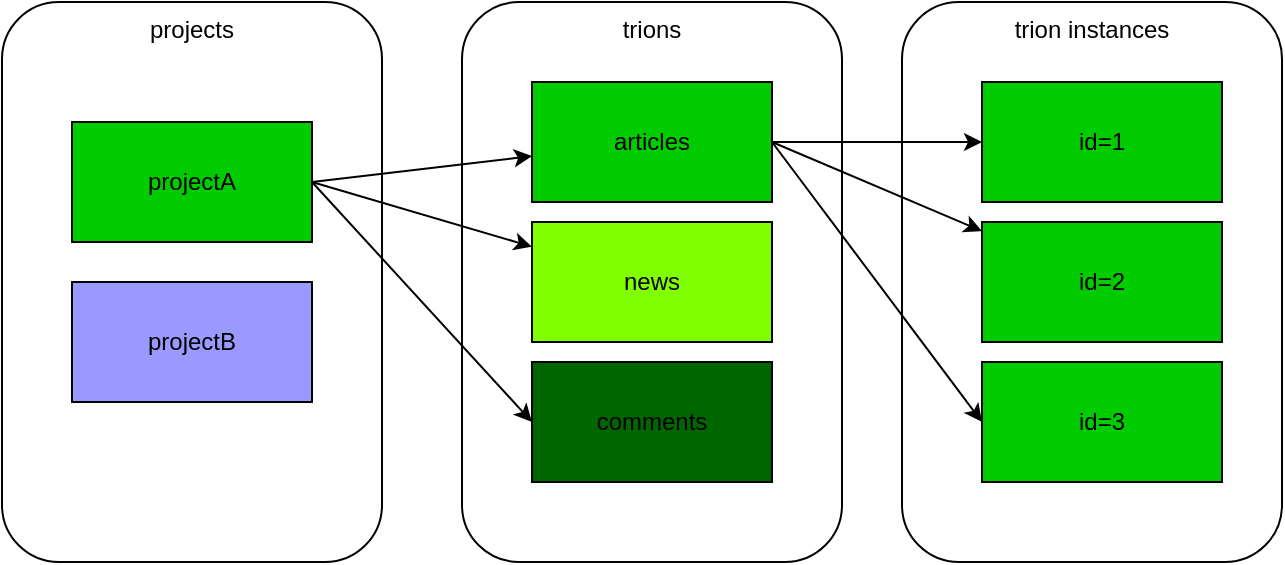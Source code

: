 <mxfile version="12.7.9" type="device"><diagram id="CC2EoUPW8C6ul1phjvUG" name="structure_concept"><mxGraphModel dx="868" dy="439" grid="1" gridSize="10" guides="1" tooltips="1" connect="1" arrows="1" fold="1" page="1" pageScale="1" pageWidth="827" pageHeight="1169" math="0" shadow="0"><root><mxCell id="0"/><mxCell id="1" parent="0"/><mxCell id="rRGllfBGbBPJpz77j_AB-1" value="projects" style="rounded=1;whiteSpace=wrap;html=1;verticalAlign=top;" vertex="1" parent="1"><mxGeometry x="40" y="40" width="190" height="280" as="geometry"/></mxCell><mxCell id="rRGllfBGbBPJpz77j_AB-2" value="projectA" style="rounded=0;whiteSpace=wrap;html=1;labelBackgroundColor=none;fillColor=#00CC00;" vertex="1" parent="1"><mxGeometry x="75" y="100" width="120" height="60" as="geometry"/></mxCell><mxCell id="rRGllfBGbBPJpz77j_AB-3" value="projectB" style="rounded=0;whiteSpace=wrap;html=1;labelBackgroundColor=none;fillColor=#9999FF;" vertex="1" parent="1"><mxGeometry x="75" y="180" width="120" height="60" as="geometry"/></mxCell><mxCell id="rRGllfBGbBPJpz77j_AB-4" value="trions" style="rounded=1;whiteSpace=wrap;html=1;verticalAlign=top;" vertex="1" parent="1"><mxGeometry x="270" y="40" width="190" height="280" as="geometry"/></mxCell><mxCell id="rRGllfBGbBPJpz77j_AB-5" value="articles" style="rounded=0;whiteSpace=wrap;html=1;labelBackgroundColor=none;fillColor=#00CC00;" vertex="1" parent="1"><mxGeometry x="305" y="80" width="120" height="60" as="geometry"/></mxCell><mxCell id="rRGllfBGbBPJpz77j_AB-6" value="news" style="rounded=0;whiteSpace=wrap;html=1;labelBackgroundColor=none;fillColor=#80FF00;" vertex="1" parent="1"><mxGeometry x="305" y="150" width="120" height="60" as="geometry"/></mxCell><mxCell id="rRGllfBGbBPJpz77j_AB-7" value="comments" style="rounded=0;whiteSpace=wrap;html=1;labelBackgroundColor=none;fillColor=#006600;" vertex="1" parent="1"><mxGeometry x="305" y="220" width="120" height="60" as="geometry"/></mxCell><mxCell id="rRGllfBGbBPJpz77j_AB-8" value="trion instances" style="rounded=1;whiteSpace=wrap;html=1;verticalAlign=top;" vertex="1" parent="1"><mxGeometry x="490" y="40" width="190" height="280" as="geometry"/></mxCell><mxCell id="rRGllfBGbBPJpz77j_AB-9" value="id=1" style="rounded=0;whiteSpace=wrap;html=1;labelBackgroundColor=none;fillColor=#00CC00;" vertex="1" parent="1"><mxGeometry x="530" y="80" width="120" height="60" as="geometry"/></mxCell><mxCell id="rRGllfBGbBPJpz77j_AB-10" value="id=2" style="rounded=0;whiteSpace=wrap;html=1;labelBackgroundColor=none;fillColor=#00CC00;" vertex="1" parent="1"><mxGeometry x="530" y="150" width="120" height="60" as="geometry"/></mxCell><mxCell id="rRGllfBGbBPJpz77j_AB-11" value="id=3" style="rounded=0;whiteSpace=wrap;html=1;labelBackgroundColor=none;fillColor=#00CC00;" vertex="1" parent="1"><mxGeometry x="530" y="220" width="120" height="60" as="geometry"/></mxCell><mxCell id="rRGllfBGbBPJpz77j_AB-12" style="rounded=0;orthogonalLoop=1;jettySize=auto;html=1;exitX=1;exitY=0.5;exitDx=0;exitDy=0;" edge="1" parent="1" source="rRGllfBGbBPJpz77j_AB-2" target="rRGllfBGbBPJpz77j_AB-5"><mxGeometry relative="1" as="geometry"/></mxCell><mxCell id="rRGllfBGbBPJpz77j_AB-13" style="edgeStyle=none;rounded=0;orthogonalLoop=1;jettySize=auto;html=1;exitX=1;exitY=0.5;exitDx=0;exitDy=0;" edge="1" parent="1" source="rRGllfBGbBPJpz77j_AB-2" target="rRGllfBGbBPJpz77j_AB-6"><mxGeometry relative="1" as="geometry"/></mxCell><mxCell id="rRGllfBGbBPJpz77j_AB-14" style="edgeStyle=none;rounded=0;orthogonalLoop=1;jettySize=auto;html=1;entryX=0;entryY=0.5;entryDx=0;entryDy=0;exitX=1;exitY=0.5;exitDx=0;exitDy=0;" edge="1" parent="1" source="rRGllfBGbBPJpz77j_AB-2" target="rRGllfBGbBPJpz77j_AB-7"><mxGeometry relative="1" as="geometry"/></mxCell><mxCell id="rRGllfBGbBPJpz77j_AB-15" style="edgeStyle=none;rounded=0;orthogonalLoop=1;jettySize=auto;html=1;" edge="1" parent="1" source="rRGllfBGbBPJpz77j_AB-5" target="rRGllfBGbBPJpz77j_AB-9"><mxGeometry relative="1" as="geometry"/></mxCell><mxCell id="rRGllfBGbBPJpz77j_AB-17" style="edgeStyle=none;rounded=0;orthogonalLoop=1;jettySize=auto;html=1;exitX=1;exitY=0.5;exitDx=0;exitDy=0;entryX=0;entryY=0.5;entryDx=0;entryDy=0;" edge="1" parent="1" source="rRGllfBGbBPJpz77j_AB-5" target="rRGllfBGbBPJpz77j_AB-11"><mxGeometry relative="1" as="geometry"/></mxCell><mxCell id="rRGllfBGbBPJpz77j_AB-16" style="edgeStyle=none;rounded=0;orthogonalLoop=1;jettySize=auto;html=1;exitX=1;exitY=0.5;exitDx=0;exitDy=0;" edge="1" parent="1" source="rRGllfBGbBPJpz77j_AB-5" target="rRGllfBGbBPJpz77j_AB-10"><mxGeometry relative="1" as="geometry"/></mxCell></root></mxGraphModel></diagram></mxfile>